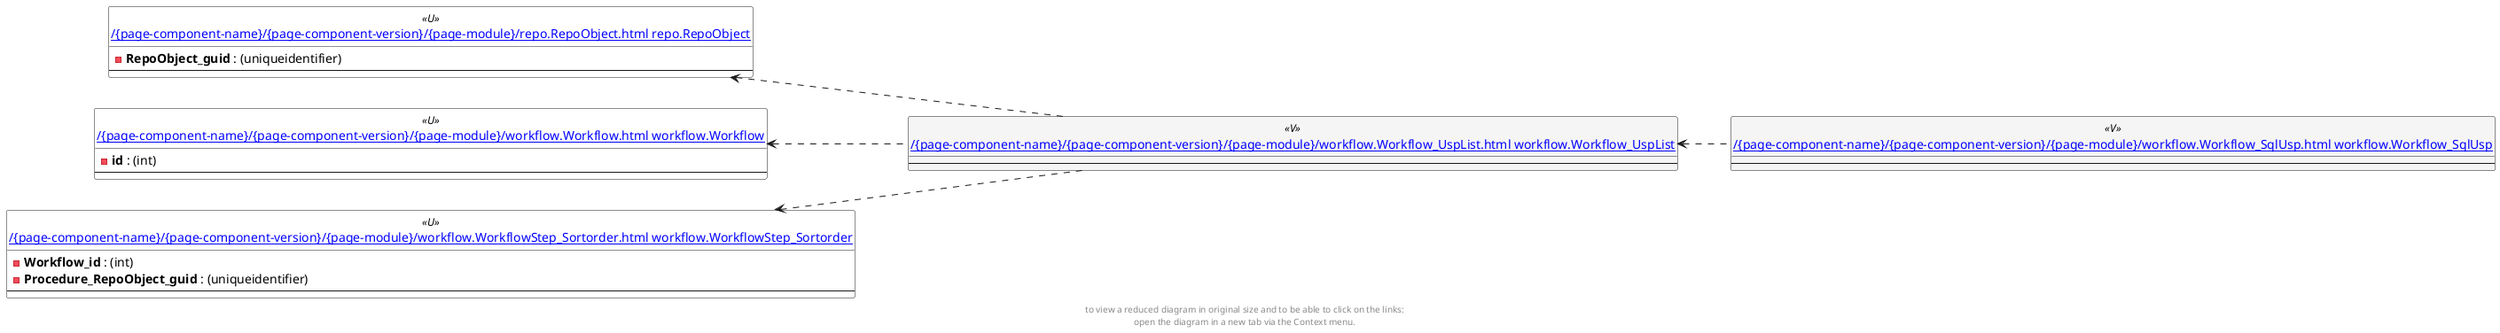 @startuml
left to right direction
'top to bottom direction
hide circle
'avoide "." issues:
set namespaceSeparator none


skinparam class {
  BackgroundColor White
  BackgroundColor<<FN>> Yellow
  BackgroundColor<<FS>> Yellow
  BackgroundColor<<FT>> LightGray
  BackgroundColor<<IF>> Yellow
  BackgroundColor<<IS>> Yellow
  BackgroundColor<<P>> Aqua
  BackgroundColor<<PC>> Aqua
  BackgroundColor<<SN>> Yellow
  BackgroundColor<<SO>> SlateBlue
  BackgroundColor<<TF>> LightGray
  BackgroundColor<<TR>> Tomato
  BackgroundColor<<U>> White
  BackgroundColor<<V>> WhiteSmoke
  BackgroundColor<<X>> Aqua
}


entity "[[{site-url}/{page-component-name}/{page-component-version}/{page-module}/repo.RepoObject.html repo.RepoObject]]" as repo.RepoObject << U >> {
  - **RepoObject_guid** : (uniqueidentifier)
  --
}

entity "[[{site-url}/{page-component-name}/{page-component-version}/{page-module}/workflow.Workflow.html workflow.Workflow]]" as workflow.Workflow << U >> {
  - **id** : (int)
  --
}

entity "[[{site-url}/{page-component-name}/{page-component-version}/{page-module}/workflow.Workflow_SqlUsp.html workflow.Workflow_SqlUsp]]" as workflow.Workflow_SqlUsp << V >> {
  --
}

entity "[[{site-url}/{page-component-name}/{page-component-version}/{page-module}/workflow.Workflow_UspList.html workflow.Workflow_UspList]]" as workflow.Workflow_UspList << V >> {
  --
}

entity "[[{site-url}/{page-component-name}/{page-component-version}/{page-module}/workflow.WorkflowStep_Sortorder.html workflow.WorkflowStep_Sortorder]]" as workflow.WorkflowStep_Sortorder << U >> {
  - **Workflow_id** : (int)
  - **Procedure_RepoObject_guid** : (uniqueidentifier)
  --
}

repo.RepoObject <.. workflow.Workflow_UspList
workflow.Workflow <.. workflow.Workflow_UspList
workflow.Workflow_UspList <.. workflow.Workflow_SqlUsp
workflow.WorkflowStep_Sortorder <.. workflow.Workflow_UspList
footer
to view a reduced diagram in original size and to be able to click on the links:
open the diagram in a new tab via the Context menu.
end footer

@enduml

